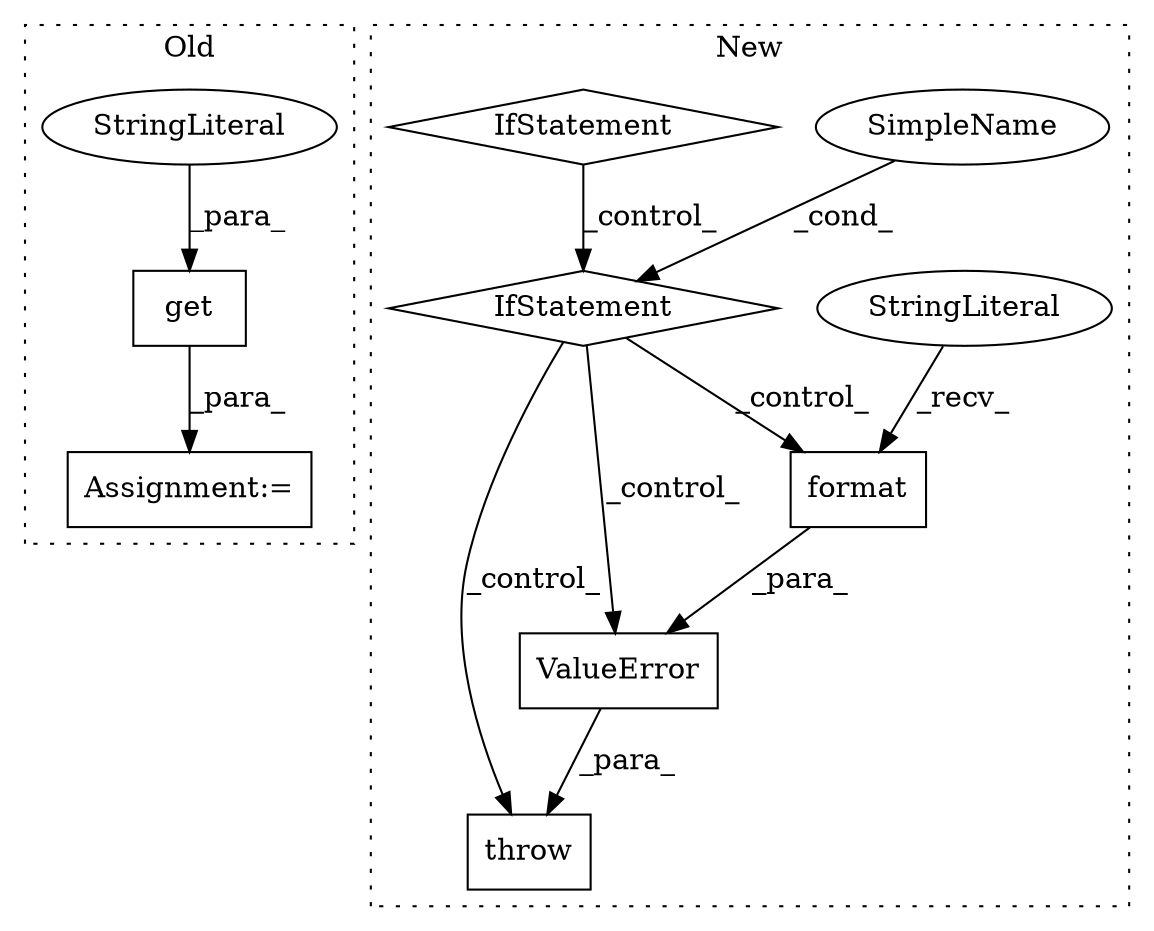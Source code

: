digraph G {
subgraph cluster0 {
1 [label="get" a="32" s="7374,7386" l="4,1" shape="box"];
4 [label="Assignment:=" a="7" s="7358" l="14" shape="box"];
5 [label="StringLiteral" a="45" s="7378" l="8" shape="ellipse"];
label = "Old";
style="dotted";
}
subgraph cluster1 {
2 [label="format" a="32" s="7654,7662" l="7,1" shape="box"];
3 [label="StringLiteral" a="45" s="7583" l="70" shape="ellipse"];
6 [label="IfStatement" a="25" s="7495,7552" l="4,2" shape="diamond"];
7 [label="SimpleName" a="42" s="" l="" shape="ellipse"];
8 [label="throw" a="53" s="7566" l="6" shape="box"];
9 [label="IfStatement" a="25" s="7309,7358" l="4,2" shape="diamond"];
10 [label="ValueError" a="32" s="7572,7663" l="11,1" shape="box"];
label = "New";
style="dotted";
}
1 -> 4 [label="_para_"];
2 -> 10 [label="_para_"];
3 -> 2 [label="_recv_"];
5 -> 1 [label="_para_"];
6 -> 2 [label="_control_"];
6 -> 10 [label="_control_"];
6 -> 8 [label="_control_"];
7 -> 6 [label="_cond_"];
9 -> 6 [label="_control_"];
10 -> 8 [label="_para_"];
}